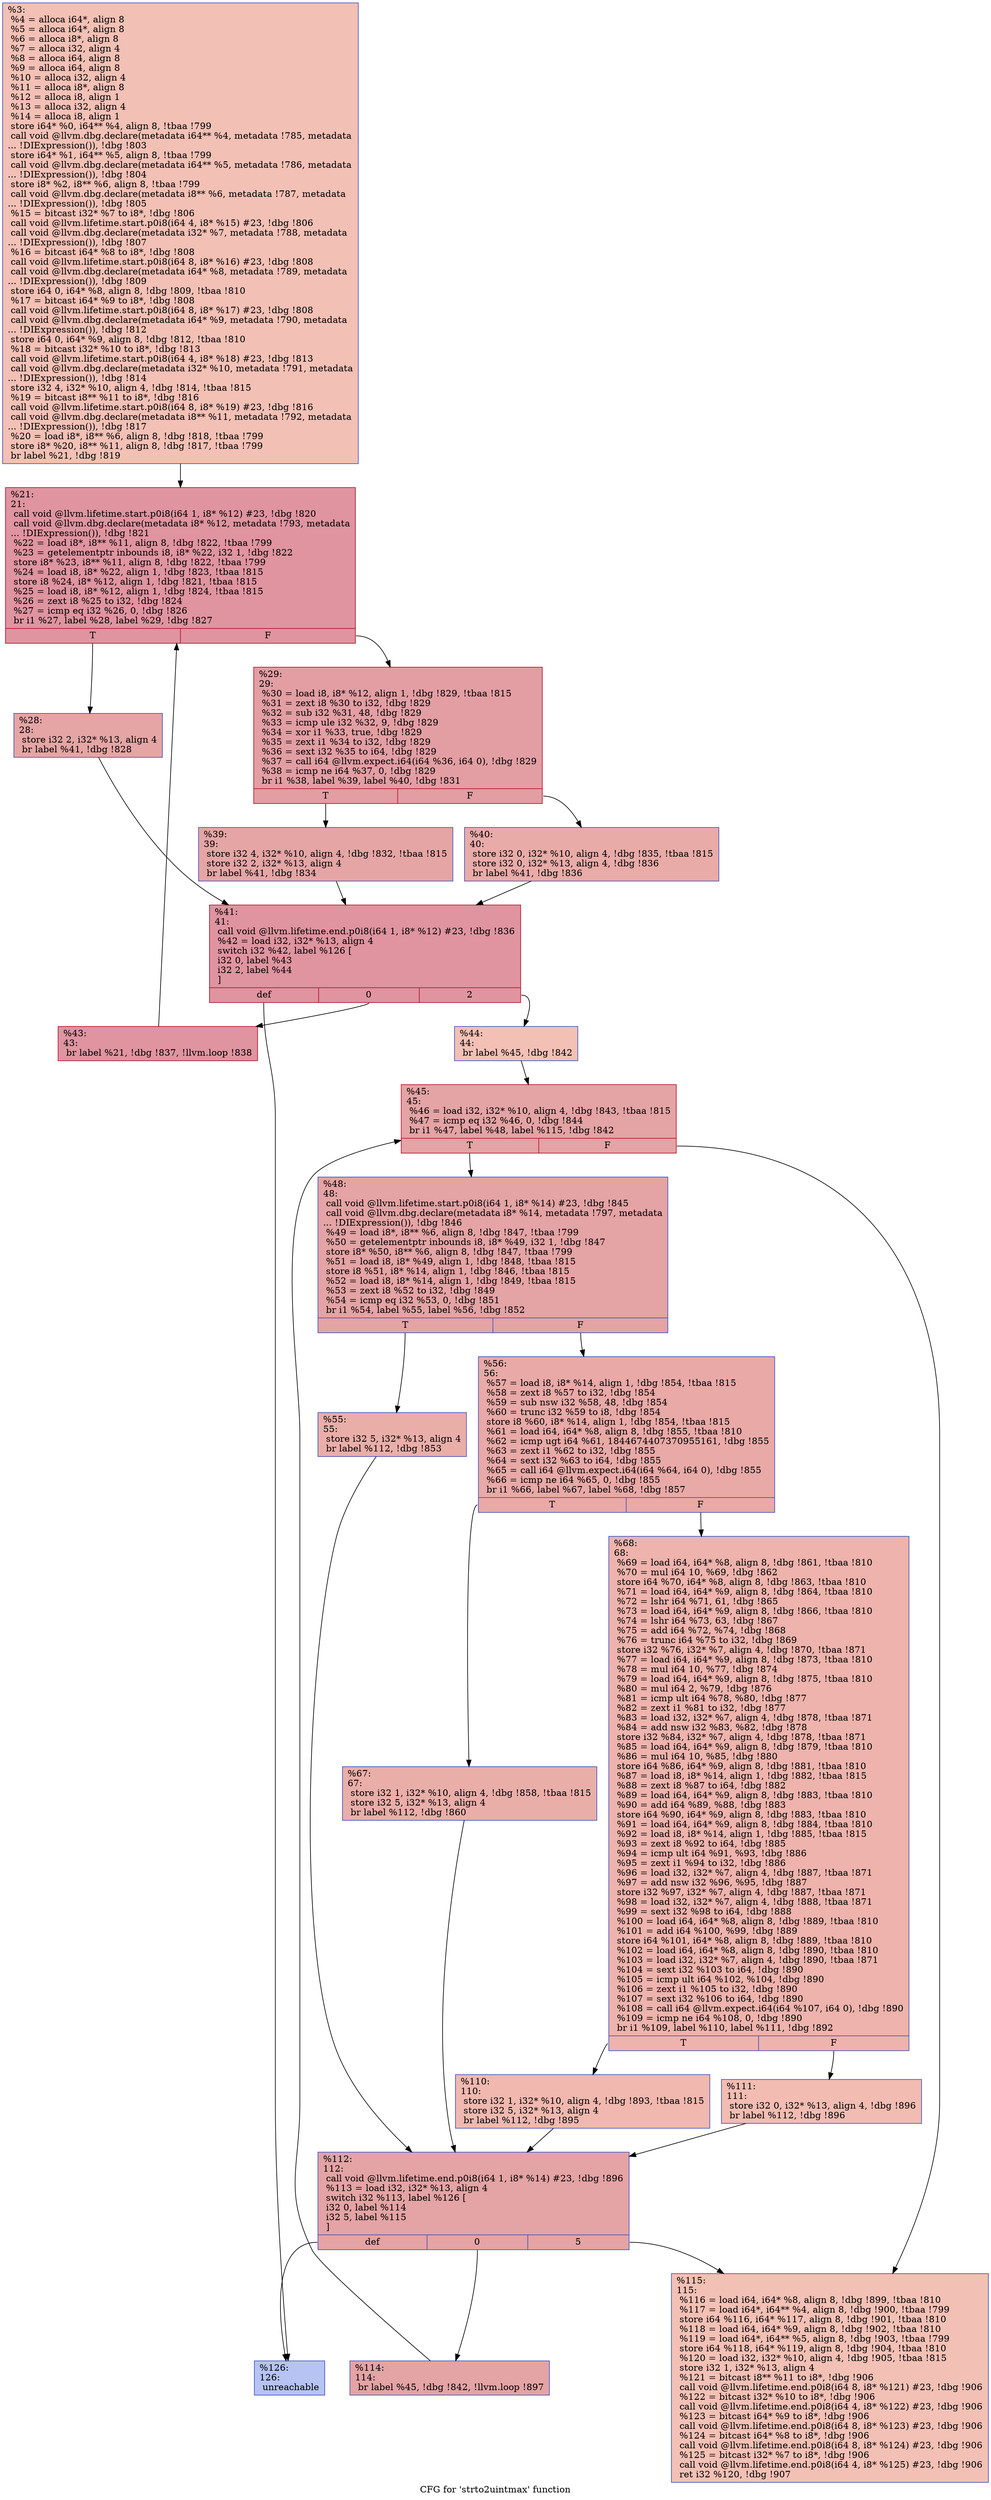 digraph "CFG for 'strto2uintmax' function" {
	label="CFG for 'strto2uintmax' function";

	Node0x1940200 [shape=record,color="#3d50c3ff", style=filled, fillcolor="#e5705870",label="{%3:\l  %4 = alloca i64*, align 8\l  %5 = alloca i64*, align 8\l  %6 = alloca i8*, align 8\l  %7 = alloca i32, align 4\l  %8 = alloca i64, align 8\l  %9 = alloca i64, align 8\l  %10 = alloca i32, align 4\l  %11 = alloca i8*, align 8\l  %12 = alloca i8, align 1\l  %13 = alloca i32, align 4\l  %14 = alloca i8, align 1\l  store i64* %0, i64** %4, align 8, !tbaa !799\l  call void @llvm.dbg.declare(metadata i64** %4, metadata !785, metadata\l... !DIExpression()), !dbg !803\l  store i64* %1, i64** %5, align 8, !tbaa !799\l  call void @llvm.dbg.declare(metadata i64** %5, metadata !786, metadata\l... !DIExpression()), !dbg !804\l  store i8* %2, i8** %6, align 8, !tbaa !799\l  call void @llvm.dbg.declare(metadata i8** %6, metadata !787, metadata\l... !DIExpression()), !dbg !805\l  %15 = bitcast i32* %7 to i8*, !dbg !806\l  call void @llvm.lifetime.start.p0i8(i64 4, i8* %15) #23, !dbg !806\l  call void @llvm.dbg.declare(metadata i32* %7, metadata !788, metadata\l... !DIExpression()), !dbg !807\l  %16 = bitcast i64* %8 to i8*, !dbg !808\l  call void @llvm.lifetime.start.p0i8(i64 8, i8* %16) #23, !dbg !808\l  call void @llvm.dbg.declare(metadata i64* %8, metadata !789, metadata\l... !DIExpression()), !dbg !809\l  store i64 0, i64* %8, align 8, !dbg !809, !tbaa !810\l  %17 = bitcast i64* %9 to i8*, !dbg !808\l  call void @llvm.lifetime.start.p0i8(i64 8, i8* %17) #23, !dbg !808\l  call void @llvm.dbg.declare(metadata i64* %9, metadata !790, metadata\l... !DIExpression()), !dbg !812\l  store i64 0, i64* %9, align 8, !dbg !812, !tbaa !810\l  %18 = bitcast i32* %10 to i8*, !dbg !813\l  call void @llvm.lifetime.start.p0i8(i64 4, i8* %18) #23, !dbg !813\l  call void @llvm.dbg.declare(metadata i32* %10, metadata !791, metadata\l... !DIExpression()), !dbg !814\l  store i32 4, i32* %10, align 4, !dbg !814, !tbaa !815\l  %19 = bitcast i8** %11 to i8*, !dbg !816\l  call void @llvm.lifetime.start.p0i8(i64 8, i8* %19) #23, !dbg !816\l  call void @llvm.dbg.declare(metadata i8** %11, metadata !792, metadata\l... !DIExpression()), !dbg !817\l  %20 = load i8*, i8** %6, align 8, !dbg !818, !tbaa !799\l  store i8* %20, i8** %11, align 8, !dbg !817, !tbaa !799\l  br label %21, !dbg !819\l}"];
	Node0x1940200 -> Node0x192dc10;
	Node0x192dc10 [shape=record,color="#b70d28ff", style=filled, fillcolor="#b70d2870",label="{%21:\l21:                                               \l  call void @llvm.lifetime.start.p0i8(i64 1, i8* %12) #23, !dbg !820\l  call void @llvm.dbg.declare(metadata i8* %12, metadata !793, metadata\l... !DIExpression()), !dbg !821\l  %22 = load i8*, i8** %11, align 8, !dbg !822, !tbaa !799\l  %23 = getelementptr inbounds i8, i8* %22, i32 1, !dbg !822\l  store i8* %23, i8** %11, align 8, !dbg !822, !tbaa !799\l  %24 = load i8, i8* %22, align 1, !dbg !823, !tbaa !815\l  store i8 %24, i8* %12, align 1, !dbg !821, !tbaa !815\l  %25 = load i8, i8* %12, align 1, !dbg !824, !tbaa !815\l  %26 = zext i8 %25 to i32, !dbg !824\l  %27 = icmp eq i32 %26, 0, !dbg !826\l  br i1 %27, label %28, label %29, !dbg !827\l|{<s0>T|<s1>F}}"];
	Node0x192dc10:s0 -> Node0x192dc60;
	Node0x192dc10:s1 -> Node0x192dcb0;
	Node0x192dc60 [shape=record,color="#3d50c3ff", style=filled, fillcolor="#c5333470",label="{%28:\l28:                                               \l  store i32 2, i32* %13, align 4\l  br label %41, !dbg !828\l}"];
	Node0x192dc60 -> Node0x192dda0;
	Node0x192dcb0 [shape=record,color="#b70d28ff", style=filled, fillcolor="#be242e70",label="{%29:\l29:                                               \l  %30 = load i8, i8* %12, align 1, !dbg !829, !tbaa !815\l  %31 = zext i8 %30 to i32, !dbg !829\l  %32 = sub i32 %31, 48, !dbg !829\l  %33 = icmp ule i32 %32, 9, !dbg !829\l  %34 = xor i1 %33, true, !dbg !829\l  %35 = zext i1 %34 to i32, !dbg !829\l  %36 = sext i32 %35 to i64, !dbg !829\l  %37 = call i64 @llvm.expect.i64(i64 %36, i64 0), !dbg !829\l  %38 = icmp ne i64 %37, 0, !dbg !829\l  br i1 %38, label %39, label %40, !dbg !831\l|{<s0>T|<s1>F}}"];
	Node0x192dcb0:s0 -> Node0x192dd00;
	Node0x192dcb0:s1 -> Node0x192dd50;
	Node0x192dd00 [shape=record,color="#3d50c3ff", style=filled, fillcolor="#c5333470",label="{%39:\l39:                                               \l  store i32 4, i32* %10, align 4, !dbg !832, !tbaa !815\l  store i32 2, i32* %13, align 4\l  br label %41, !dbg !834\l}"];
	Node0x192dd00 -> Node0x192dda0;
	Node0x192dd50 [shape=record,color="#3d50c3ff", style=filled, fillcolor="#cc403a70",label="{%40:\l40:                                               \l  store i32 0, i32* %10, align 4, !dbg !835, !tbaa !815\l  store i32 0, i32* %13, align 4, !dbg !836\l  br label %41, !dbg !836\l}"];
	Node0x192dd50 -> Node0x192dda0;
	Node0x192dda0 [shape=record,color="#b70d28ff", style=filled, fillcolor="#b70d2870",label="{%41:\l41:                                               \l  call void @llvm.lifetime.end.p0i8(i64 1, i8* %12) #23, !dbg !836\l  %42 = load i32, i32* %13, align 4\l  switch i32 %42, label %126 [\l    i32 0, label %43\l    i32 2, label %44\l  ]\l|{<s0>def|<s1>0|<s2>2}}"];
	Node0x192dda0:s0 -> Node0x192e200;
	Node0x192dda0:s1 -> Node0x192ddf0;
	Node0x192dda0:s2 -> Node0x192de40;
	Node0x192ddf0 [shape=record,color="#b70d28ff", style=filled, fillcolor="#b70d2870",label="{%43:\l43:                                               \l  br label %21, !dbg !837, !llvm.loop !838\l}"];
	Node0x192ddf0 -> Node0x192dc10;
	Node0x192de40 [shape=record,color="#3d50c3ff", style=filled, fillcolor="#e5705870",label="{%44:\l44:                                               \l  br label %45, !dbg !842\l}"];
	Node0x192de40 -> Node0x192de90;
	Node0x192de90 [shape=record,color="#b70d28ff", style=filled, fillcolor="#c32e3170",label="{%45:\l45:                                               \l  %46 = load i32, i32* %10, align 4, !dbg !843, !tbaa !815\l  %47 = icmp eq i32 %46, 0, !dbg !844\l  br i1 %47, label %48, label %115, !dbg !842\l|{<s0>T|<s1>F}}"];
	Node0x192de90:s0 -> Node0x192dee0;
	Node0x192de90:s1 -> Node0x192e1b0;
	Node0x192dee0 [shape=record,color="#3d50c3ff", style=filled, fillcolor="#c32e3170",label="{%48:\l48:                                               \l  call void @llvm.lifetime.start.p0i8(i64 1, i8* %14) #23, !dbg !845\l  call void @llvm.dbg.declare(metadata i8* %14, metadata !797, metadata\l... !DIExpression()), !dbg !846\l  %49 = load i8*, i8** %6, align 8, !dbg !847, !tbaa !799\l  %50 = getelementptr inbounds i8, i8* %49, i32 1, !dbg !847\l  store i8* %50, i8** %6, align 8, !dbg !847, !tbaa !799\l  %51 = load i8, i8* %49, align 1, !dbg !848, !tbaa !815\l  store i8 %51, i8* %14, align 1, !dbg !846, !tbaa !815\l  %52 = load i8, i8* %14, align 1, !dbg !849, !tbaa !815\l  %53 = zext i8 %52 to i32, !dbg !849\l  %54 = icmp eq i32 %53, 0, !dbg !851\l  br i1 %54, label %55, label %56, !dbg !852\l|{<s0>T|<s1>F}}"];
	Node0x192dee0:s0 -> Node0x192df30;
	Node0x192dee0:s1 -> Node0x192df80;
	Node0x192df30 [shape=record,color="#3d50c3ff", style=filled, fillcolor="#d0473d70",label="{%55:\l55:                                               \l  store i32 5, i32* %13, align 4\l  br label %112, !dbg !853\l}"];
	Node0x192df30 -> Node0x192e110;
	Node0x192df80 [shape=record,color="#3d50c3ff", style=filled, fillcolor="#ca3b3770",label="{%56:\l56:                                               \l  %57 = load i8, i8* %14, align 1, !dbg !854, !tbaa !815\l  %58 = zext i8 %57 to i32, !dbg !854\l  %59 = sub nsw i32 %58, 48, !dbg !854\l  %60 = trunc i32 %59 to i8, !dbg !854\l  store i8 %60, i8* %14, align 1, !dbg !854, !tbaa !815\l  %61 = load i64, i64* %8, align 8, !dbg !855, !tbaa !810\l  %62 = icmp ugt i64 %61, 1844674407370955161, !dbg !855\l  %63 = zext i1 %62 to i32, !dbg !855\l  %64 = sext i32 %63 to i64, !dbg !855\l  %65 = call i64 @llvm.expect.i64(i64 %64, i64 0), !dbg !855\l  %66 = icmp ne i64 %65, 0, !dbg !855\l  br i1 %66, label %67, label %68, !dbg !857\l|{<s0>T|<s1>F}}"];
	Node0x192df80:s0 -> Node0x192dfd0;
	Node0x192df80:s1 -> Node0x192e020;
	Node0x192dfd0 [shape=record,color="#3d50c3ff", style=filled, fillcolor="#d0473d70",label="{%67:\l67:                                               \l  store i32 1, i32* %10, align 4, !dbg !858, !tbaa !815\l  store i32 5, i32* %13, align 4\l  br label %112, !dbg !860\l}"];
	Node0x192dfd0 -> Node0x192e110;
	Node0x192e020 [shape=record,color="#3d50c3ff", style=filled, fillcolor="#d6524470",label="{%68:\l68:                                               \l  %69 = load i64, i64* %8, align 8, !dbg !861, !tbaa !810\l  %70 = mul i64 10, %69, !dbg !862\l  store i64 %70, i64* %8, align 8, !dbg !863, !tbaa !810\l  %71 = load i64, i64* %9, align 8, !dbg !864, !tbaa !810\l  %72 = lshr i64 %71, 61, !dbg !865\l  %73 = load i64, i64* %9, align 8, !dbg !866, !tbaa !810\l  %74 = lshr i64 %73, 63, !dbg !867\l  %75 = add i64 %72, %74, !dbg !868\l  %76 = trunc i64 %75 to i32, !dbg !869\l  store i32 %76, i32* %7, align 4, !dbg !870, !tbaa !871\l  %77 = load i64, i64* %9, align 8, !dbg !873, !tbaa !810\l  %78 = mul i64 10, %77, !dbg !874\l  %79 = load i64, i64* %9, align 8, !dbg !875, !tbaa !810\l  %80 = mul i64 2, %79, !dbg !876\l  %81 = icmp ult i64 %78, %80, !dbg !877\l  %82 = zext i1 %81 to i32, !dbg !877\l  %83 = load i32, i32* %7, align 4, !dbg !878, !tbaa !871\l  %84 = add nsw i32 %83, %82, !dbg !878\l  store i32 %84, i32* %7, align 4, !dbg !878, !tbaa !871\l  %85 = load i64, i64* %9, align 8, !dbg !879, !tbaa !810\l  %86 = mul i64 10, %85, !dbg !880\l  store i64 %86, i64* %9, align 8, !dbg !881, !tbaa !810\l  %87 = load i8, i8* %14, align 1, !dbg !882, !tbaa !815\l  %88 = zext i8 %87 to i64, !dbg !882\l  %89 = load i64, i64* %9, align 8, !dbg !883, !tbaa !810\l  %90 = add i64 %89, %88, !dbg !883\l  store i64 %90, i64* %9, align 8, !dbg !883, !tbaa !810\l  %91 = load i64, i64* %9, align 8, !dbg !884, !tbaa !810\l  %92 = load i8, i8* %14, align 1, !dbg !885, !tbaa !815\l  %93 = zext i8 %92 to i64, !dbg !885\l  %94 = icmp ult i64 %91, %93, !dbg !886\l  %95 = zext i1 %94 to i32, !dbg !886\l  %96 = load i32, i32* %7, align 4, !dbg !887, !tbaa !871\l  %97 = add nsw i32 %96, %95, !dbg !887\l  store i32 %97, i32* %7, align 4, !dbg !887, !tbaa !871\l  %98 = load i32, i32* %7, align 4, !dbg !888, !tbaa !871\l  %99 = sext i32 %98 to i64, !dbg !888\l  %100 = load i64, i64* %8, align 8, !dbg !889, !tbaa !810\l  %101 = add i64 %100, %99, !dbg !889\l  store i64 %101, i64* %8, align 8, !dbg !889, !tbaa !810\l  %102 = load i64, i64* %8, align 8, !dbg !890, !tbaa !810\l  %103 = load i32, i32* %7, align 4, !dbg !890, !tbaa !871\l  %104 = sext i32 %103 to i64, !dbg !890\l  %105 = icmp ult i64 %102, %104, !dbg !890\l  %106 = zext i1 %105 to i32, !dbg !890\l  %107 = sext i32 %106 to i64, !dbg !890\l  %108 = call i64 @llvm.expect.i64(i64 %107, i64 0), !dbg !890\l  %109 = icmp ne i64 %108, 0, !dbg !890\l  br i1 %109, label %110, label %111, !dbg !892\l|{<s0>T|<s1>F}}"];
	Node0x192e020:s0 -> Node0x192e070;
	Node0x192e020:s1 -> Node0x192e0c0;
	Node0x192e070 [shape=record,color="#3d50c3ff", style=filled, fillcolor="#dc5d4a70",label="{%110:\l110:                                              \l  store i32 1, i32* %10, align 4, !dbg !893, !tbaa !815\l  store i32 5, i32* %13, align 4\l  br label %112, !dbg !895\l}"];
	Node0x192e070 -> Node0x192e110;
	Node0x192e0c0 [shape=record,color="#3d50c3ff", style=filled, fillcolor="#e1675170",label="{%111:\l111:                                              \l  store i32 0, i32* %13, align 4, !dbg !896\l  br label %112, !dbg !896\l}"];
	Node0x192e0c0 -> Node0x192e110;
	Node0x192e110 [shape=record,color="#3d50c3ff", style=filled, fillcolor="#c32e3170",label="{%112:\l112:                                              \l  call void @llvm.lifetime.end.p0i8(i64 1, i8* %14) #23, !dbg !896\l  %113 = load i32, i32* %13, align 4\l  switch i32 %113, label %126 [\l    i32 0, label %114\l    i32 5, label %115\l  ]\l|{<s0>def|<s1>0|<s2>5}}"];
	Node0x192e110:s0 -> Node0x192e200;
	Node0x192e110:s1 -> Node0x192e160;
	Node0x192e110:s2 -> Node0x192e1b0;
	Node0x192e160 [shape=record,color="#3d50c3ff", style=filled, fillcolor="#c32e3170",label="{%114:\l114:                                              \l  br label %45, !dbg !842, !llvm.loop !897\l}"];
	Node0x192e160 -> Node0x192de90;
	Node0x192e1b0 [shape=record,color="#3d50c3ff", style=filled, fillcolor="#e5705870",label="{%115:\l115:                                              \l  %116 = load i64, i64* %8, align 8, !dbg !899, !tbaa !810\l  %117 = load i64*, i64** %4, align 8, !dbg !900, !tbaa !799\l  store i64 %116, i64* %117, align 8, !dbg !901, !tbaa !810\l  %118 = load i64, i64* %9, align 8, !dbg !902, !tbaa !810\l  %119 = load i64*, i64** %5, align 8, !dbg !903, !tbaa !799\l  store i64 %118, i64* %119, align 8, !dbg !904, !tbaa !810\l  %120 = load i32, i32* %10, align 4, !dbg !905, !tbaa !815\l  store i32 1, i32* %13, align 4\l  %121 = bitcast i8** %11 to i8*, !dbg !906\l  call void @llvm.lifetime.end.p0i8(i64 8, i8* %121) #23, !dbg !906\l  %122 = bitcast i32* %10 to i8*, !dbg !906\l  call void @llvm.lifetime.end.p0i8(i64 4, i8* %122) #23, !dbg !906\l  %123 = bitcast i64* %9 to i8*, !dbg !906\l  call void @llvm.lifetime.end.p0i8(i64 8, i8* %123) #23, !dbg !906\l  %124 = bitcast i64* %8 to i8*, !dbg !906\l  call void @llvm.lifetime.end.p0i8(i64 8, i8* %124) #23, !dbg !906\l  %125 = bitcast i32* %7 to i8*, !dbg !906\l  call void @llvm.lifetime.end.p0i8(i64 4, i8* %125) #23, !dbg !906\l  ret i32 %120, !dbg !907\l}"];
	Node0x192e200 [shape=record,color="#3d50c3ff", style=filled, fillcolor="#5977e370",label="{%126:\l126:                                              \l  unreachable\l}"];
}

